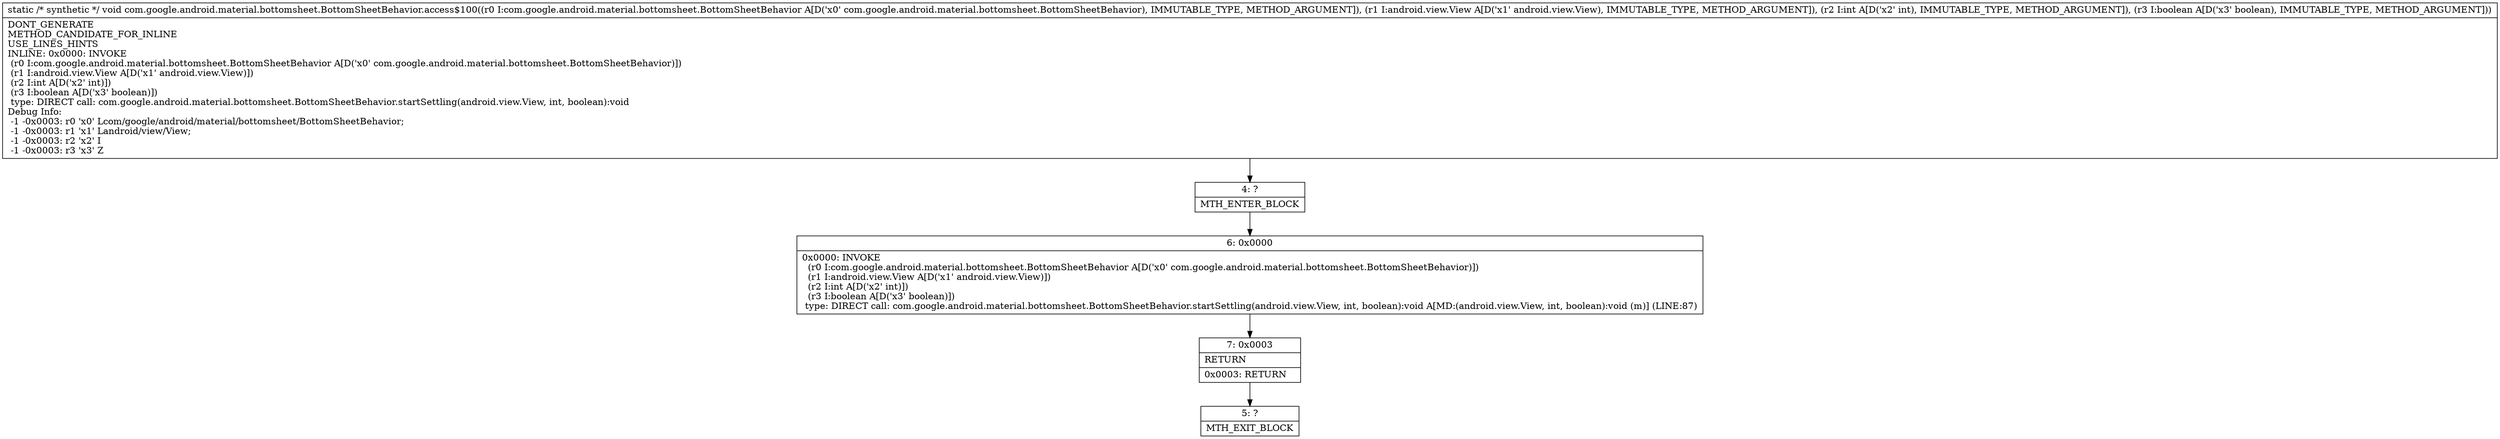 digraph "CFG forcom.google.android.material.bottomsheet.BottomSheetBehavior.access$100(Lcom\/google\/android\/material\/bottomsheet\/BottomSheetBehavior;Landroid\/view\/View;IZ)V" {
Node_4 [shape=record,label="{4\:\ ?|MTH_ENTER_BLOCK\l}"];
Node_6 [shape=record,label="{6\:\ 0x0000|0x0000: INVOKE  \l  (r0 I:com.google.android.material.bottomsheet.BottomSheetBehavior A[D('x0' com.google.android.material.bottomsheet.BottomSheetBehavior)])\l  (r1 I:android.view.View A[D('x1' android.view.View)])\l  (r2 I:int A[D('x2' int)])\l  (r3 I:boolean A[D('x3' boolean)])\l type: DIRECT call: com.google.android.material.bottomsheet.BottomSheetBehavior.startSettling(android.view.View, int, boolean):void A[MD:(android.view.View, int, boolean):void (m)] (LINE:87)\l}"];
Node_7 [shape=record,label="{7\:\ 0x0003|RETURN\l|0x0003: RETURN   \l}"];
Node_5 [shape=record,label="{5\:\ ?|MTH_EXIT_BLOCK\l}"];
MethodNode[shape=record,label="{static \/* synthetic *\/ void com.google.android.material.bottomsheet.BottomSheetBehavior.access$100((r0 I:com.google.android.material.bottomsheet.BottomSheetBehavior A[D('x0' com.google.android.material.bottomsheet.BottomSheetBehavior), IMMUTABLE_TYPE, METHOD_ARGUMENT]), (r1 I:android.view.View A[D('x1' android.view.View), IMMUTABLE_TYPE, METHOD_ARGUMENT]), (r2 I:int A[D('x2' int), IMMUTABLE_TYPE, METHOD_ARGUMENT]), (r3 I:boolean A[D('x3' boolean), IMMUTABLE_TYPE, METHOD_ARGUMENT]))  | DONT_GENERATE\lMETHOD_CANDIDATE_FOR_INLINE\lUSE_LINES_HINTS\lINLINE: 0x0000: INVOKE  \l  (r0 I:com.google.android.material.bottomsheet.BottomSheetBehavior A[D('x0' com.google.android.material.bottomsheet.BottomSheetBehavior)])\l  (r1 I:android.view.View A[D('x1' android.view.View)])\l  (r2 I:int A[D('x2' int)])\l  (r3 I:boolean A[D('x3' boolean)])\l type: DIRECT call: com.google.android.material.bottomsheet.BottomSheetBehavior.startSettling(android.view.View, int, boolean):void\lDebug Info:\l  \-1 \-0x0003: r0 'x0' Lcom\/google\/android\/material\/bottomsheet\/BottomSheetBehavior;\l  \-1 \-0x0003: r1 'x1' Landroid\/view\/View;\l  \-1 \-0x0003: r2 'x2' I\l  \-1 \-0x0003: r3 'x3' Z\l}"];
MethodNode -> Node_4;Node_4 -> Node_6;
Node_6 -> Node_7;
Node_7 -> Node_5;
}

